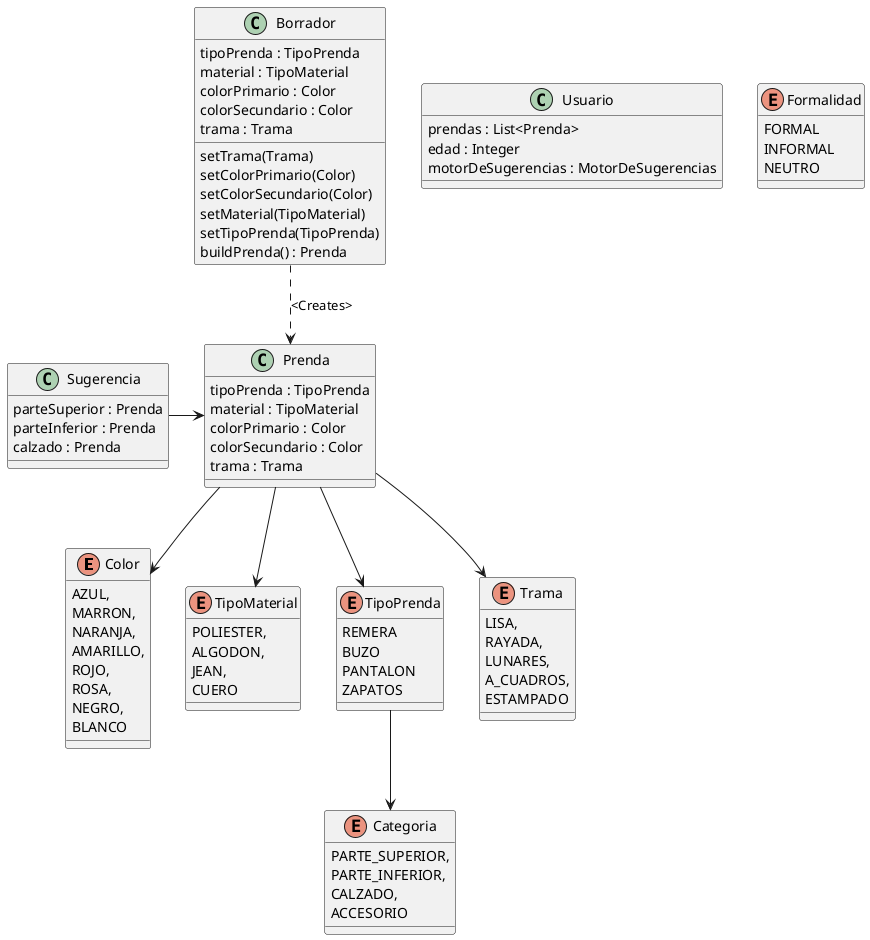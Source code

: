 @startuml
'https://plantuml.com/class-diagram


enum Color {
AZUL,
MARRON,
NARANJA,
AMARILLO,
ROJO,
ROSA,
NEGRO,
BLANCO
}

enum TipoMaterial {
POLIESTER,
ALGODON,
JEAN,
CUERO
}
enum Categoria {
PARTE_SUPERIOR,
PARTE_INFERIOR,
CALZADO,
ACCESORIO
}

enum TipoPrenda {
REMERA
BUZO
PANTALON
ZAPATOS
}

enum Trama {
LISA,
RAYADA,
LUNARES,
A_CUADROS,
ESTAMPADO
}

class Prenda {
tipoPrenda : TipoPrenda
material : TipoMaterial
colorPrimario : Color
colorSecundario : Color
trama : Trama

}

class Borrador {
tipoPrenda : TipoPrenda
material : TipoMaterial
colorPrimario : Color
colorSecundario : Color
trama : Trama

setTrama(Trama)
setColorPrimario(Color)
setColorSecundario(Color)
setMaterial(TipoMaterial)
setTipoPrenda(TipoPrenda)
buildPrenda() : Prenda
}

class Sugerencia {
parteSuperior : Prenda
parteInferior : Prenda
calzado : Prenda
}

class Usuario {
prendas : List<Prenda>
edad : Integer
motorDeSugerencias : MotorDeSugerencias
}

enum Formalidad {
FORMAL
INFORMAL
NEUTRO
}

Prenda --> Color
Prenda --> TipoMaterial
Prenda --> TipoPrenda
Prenda --> Trama
TipoPrenda --> Categoria
Sugerencia -> Prenda
Borrador ..> Prenda : <Creates>



@enduml